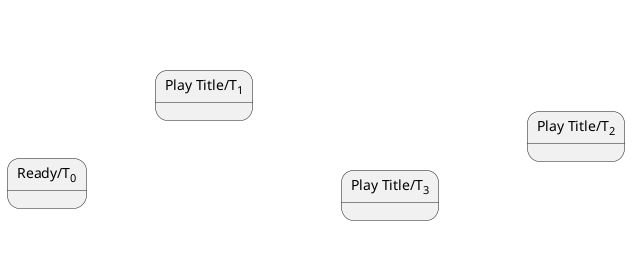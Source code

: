 @startuml
left to right direction

state "Ready/T<sub>0</sub>" as T0
state "Play Title/T<sub>1</sub>" as T1
state "Play Title/T<sub>2</sub>" as T2
state "Play Title/T<sub>3</sub>" as T3
'[*] -[hidden]-> T0
T0 -[hidden]-> T0 : ¬P
T0 -[hidden]-> T1 : P
T1 -[hidden]-> T0 : P
T1 -[hidden]-> T1 : ¬P⋀¬V⋀¬R⋀¬B 
T1 -[hidden]-> T2 : V⋁B
'T1 -[hidden]-> T2 : ¬P⋀(V⋁B)
T1 -[hidden]-> T3 : R
'T1 -[hidden]-> T3 : ¬P⋀R
T2 -[hidden]-> T0 : P
T2 -[hidden]-> T1 : R
T2 -[hidden]-> T2 : ¬P⋀¬V⋀¬R⋀¬B
T2 -[hidden]-> T3 : V⋁B
T3 -[hidden]-> T0 : P
T3 -[hidden]-> T1 : V⋁B
T3 -[hidden]-> T2 : R
T3 -[hidden]-> T3 : ¬P⋀¬V⋀¬R⋀¬B

@enduml